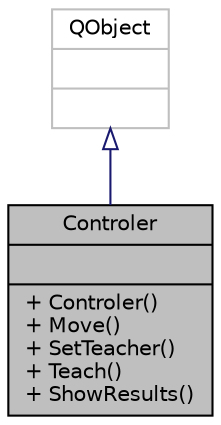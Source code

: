 digraph "Controler"
{
  edge [fontname="Helvetica",fontsize="10",labelfontname="Helvetica",labelfontsize="10"];
  node [fontname="Helvetica",fontsize="10",shape=record];
  Node1 [label="{Controler\n||+ Controler()\l+ Move()\l+ SetTeacher()\l+ Teach()\l+ ShowResults()\l}",height=0.2,width=0.4,color="black", fillcolor="grey75", style="filled", fontcolor="black"];
  Node2 -> Node1 [dir="back",color="midnightblue",fontsize="10",style="solid",arrowtail="onormal"];
  Node2 [label="{QObject\n||}",height=0.2,width=0.4,color="grey75", fillcolor="white", style="filled"];
}
